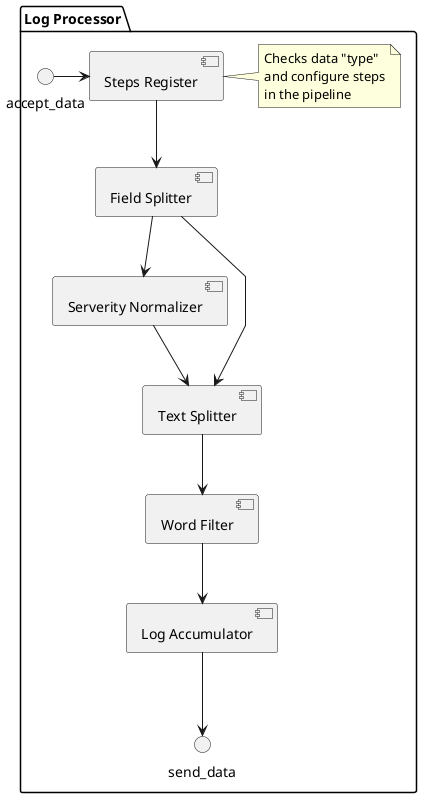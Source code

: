 @startuml
skinparam linetype polyline
'skinparam linetype ortho

skinparam defaultFontName "Fira Code Retina"

package "Log Processor" {
interface accept_data
interface send_data
[Steps Register] as sr
[Field Splitter] as fs
[Serverity Normalizer] as sn
[Text Splitter] as ts
[Word Filter] as wf
[Log Accumulator] as la

accept_data -> sr
sr --> fs
fs --> sn
fs --> ts
sn --> ts
ts --> wf
wf --> la
la --> send_data

'fs . sr
'sn . sr
'ts . sr
'wf . sr


note right of sr
  Checks data "type"
  and configure steps
  in the pipeline
end note


}


@enduml